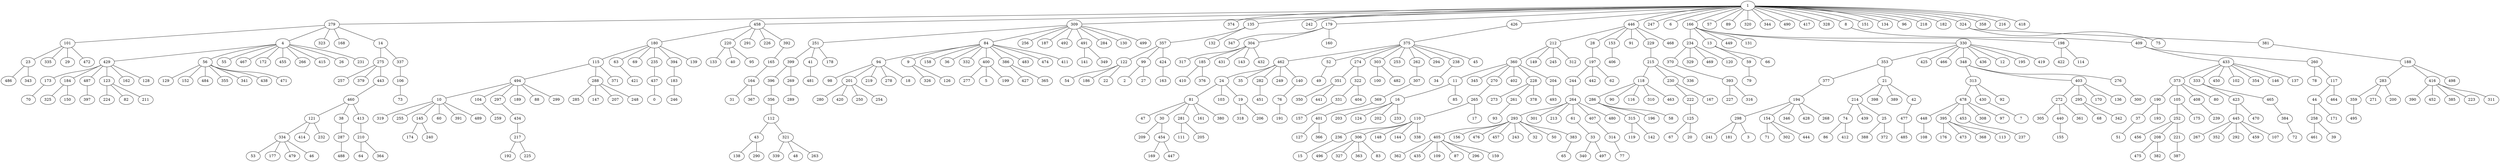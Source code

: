 strict graph G {
1;
279;
458;
309;
374;
135;
242;
179;
426;
446;
247;
6;
166;
57;
89;
320;
344;
490;
417;
328;
8;
151;
134;
96;
218;
182;
324;
358;
216;
418;
101;
4;
323;
168;
14;
180;
220;
291;
226;
392;
251;
84;
256;
187;
492;
491;
284;
130;
499;
357;
132;
347;
304;
160;
375;
212;
28;
153;
91;
229;
468;
234;
13;
449;
131;
330;
198;
409;
75;
381;
23;
335;
29;
472;
429;
56;
55;
467;
172;
455;
266;
415;
26;
231;
275;
337;
115;
63;
69;
235;
394;
139;
133;
40;
95;
165;
399;
41;
178;
94;
9;
158;
36;
332;
400;
386;
483;
474;
411;
141;
349;
122;
99;
424;
317;
185;
431;
143;
432;
462;
52;
274;
303;
253;
262;
294;
238;
45;
360;
149;
245;
312;
197;
406;
215;
370;
329;
469;
120;
59;
66;
353;
425;
466;
348;
436;
12;
195;
419;
422;
114;
433;
260;
188;
486;
343;
173;
184;
487;
123;
162;
128;
129;
152;
484;
355;
341;
438;
471;
257;
379;
443;
106;
494;
288;
371;
421;
437;
183;
164;
396;
269;
481;
98;
201;
219;
278;
18;
326;
126;
277;
5;
199;
427;
365;
54;
186;
22;
2;
27;
163;
410;
376;
24;
35;
282;
249;
140;
49;
351;
322;
100;
482;
307;
34;
11;
345;
270;
402;
228;
204;
244;
442;
62;
118;
230;
336;
393;
79;
377;
21;
313;
403;
276;
373;
333;
450;
102;
354;
146;
137;
78;
117;
283;
416;
498;
70;
325;
150;
397;
224;
82;
211;
460;
73;
10;
104;
297;
189;
88;
299;
285;
147;
207;
248;
0;
246;
31;
367;
356;
289;
280;
420;
250;
254;
81;
103;
19;
451;
76;
350;
441;
331;
404;
369;
16;
85;
265;
273;
261;
378;
493;
264;
286;
90;
116;
310;
463;
222;
167;
227;
316;
194;
214;
398;
389;
42;
478;
430;
92;
272;
295;
170;
136;
300;
190;
105;
408;
80;
423;
465;
44;
464;
359;
271;
200;
390;
452;
385;
223;
311;
121;
38;
413;
319;
255;
145;
60;
391;
489;
259;
434;
112;
47;
30;
281;
161;
380;
318;
206;
191;
157;
401;
203;
124;
202;
233;
110;
17;
93;
293;
301;
213;
61;
407;
480;
315;
196;
58;
125;
298;
154;
346;
428;
268;
74;
439;
25;
477;
448;
395;
453;
308;
97;
7;
305;
440;
361;
68;
342;
37;
193;
252;
175;
239;
445;
470;
384;
258;
171;
495;
334;
414;
232;
287;
210;
174;
240;
217;
43;
321;
209;
454;
111;
205;
127;
366;
236;
306;
148;
144;
338;
405;
156;
476;
457;
243;
32;
50;
383;
33;
314;
119;
142;
67;
20;
241;
181;
3;
71;
302;
444;
86;
412;
388;
372;
485;
108;
176;
473;
368;
113;
237;
155;
51;
456;
208;
221;
267;
352;
292;
459;
107;
72;
461;
39;
53;
177;
479;
46;
488;
64;
364;
192;
225;
138;
290;
339;
48;
263;
169;
447;
15;
496;
327;
363;
83;
362;
435;
109;
87;
296;
159;
65;
340;
497;
77;
475;
382;
387;
234 -- 370;
84 -- 94;
375 -- 462;
321 -- 339;
228 -- 273;
24 -- 81;
264 -- 61;
401 -- 127;
215 -- 230;
375 -- 45;
220 -- 133;
405 -- 109;
56 -- 152;
405 -- 435;
4 -- 455;
104 -- 259;
204 -- 493;
460 -- 413;
123 -- 211;
370 -- 393;
14 -- 337;
1 -- 134;
221 -- 387;
185 -- 376;
105 -- 175;
1 -- 182;
440 -- 155;
164 -- 367;
264 -- 213;
403 -- 295;
25 -- 388;
21 -- 214;
270 -- 265;
279 -- 4;
330 -- 425;
304 -- 143;
386 -- 427;
315 -- 142;
125 -- 67;
279 -- 101;
234 -- 329;
4 -- 266;
409 -- 260;
23 -- 486;
348 -- 403;
52 -- 49;
84 -- 483;
121 -- 232;
306 -- 83;
275 -- 443;
84 -- 474;
10 -- 60;
458 -- 226;
101 -- 29;
110 -- 338;
56 -- 341;
262 -- 307;
279 -- 14;
1 -- 358;
9 -- 126;
30 -- 454;
429 -- 128;
44 -- 171;
293 -- 405;
220 -- 95;
110 -- 236;
309 -- 256;
4 -- 55;
16 -- 202;
208 -- 382;
375 -- 294;
276 -- 300;
215 -- 336;
315 -- 119;
287 -- 488;
401 -- 366;
491 -- 349;
306 -- 327;
413 -- 210;
395 -- 176;
4 -- 415;
306 -- 363;
154 -- 302;
264 -- 301;
11 -- 85;
118 -- 463;
360 -- 204;
122 -- 54;
16 -- 233;
194 -- 268;
13 -- 66;
56 -- 471;
165 -- 164;
275 -- 257;
37 -- 51;
359 -- 495;
4 -- 429;
373 -- 190;
1 -- 374;
212 -- 149;
33 -- 340;
430 -- 7;
330 -- 466;
331 -- 157;
458 -- 291;
383 -- 65;
375 -- 253;
337 -- 106;
99 -- 27;
4 -- 26;
1 -- 328;
81 -- 161;
395 -- 368;
288 -- 207;
309 -- 84;
396 -- 356;
99 -- 2;
135 -- 132;
357 -- 424;
304 -- 185;
356 -- 112;
462 -- 35;
360 -- 345;
188 -- 283;
260 -- 78;
84 -- 332;
229 -- 215;
1 -- 6;
234 -- 120;
429 -- 123;
198 -- 422;
309 -- 187;
1 -- 320;
309 -- 284;
454 -- 447;
106 -- 73;
118 -- 310;
252 -- 221;
173 -- 70;
115 -- 371;
330 -- 419;
21 -- 42;
405 -- 296;
395 -- 113;
214 -- 74;
84 -- 411;
445 -- 292;
1 -- 309;
135 -- 357;
454 -- 169;
458 -- 220;
1 -- 135;
360 -- 228;
43 -- 138;
110 -- 306;
460 -- 121;
429 -- 487;
164 -- 31;
462 -- 249;
101 -- 472;
197 -- 442;
283 -- 200;
494 -- 297;
313 -- 430;
433 -- 102;
217 -- 225;
295 -- 68;
188 -- 498;
265 -- 110;
252 -- 208;
399 -- 396;
140 -- 76;
194 -- 346;
309 -- 491;
42 -- 477;
293 -- 243;
494 -- 299;
375 -- 262;
399 -- 269;
166 -- 449;
272 -- 361;
494 -- 189;
269 -- 289;
307 -- 369;
373 -- 105;
264 -- 293;
179 -- 304;
462 -- 282;
94 -- 278;
453 -- 237;
122 -- 22;
416 -- 385;
180 -- 69;
10 -- 145;
478 -- 448;
14 -- 275;
238 -- 34;
298 -- 241;
183 -- 246;
322 -- 404;
10 -- 255;
19 -- 206;
1 -- 279;
210 -- 64;
94 -- 98;
198 -- 114;
491 -- 141;
330 -- 353;
293 -- 50;
215 -- 118;
330 -- 348;
115 -- 494;
304 -- 431;
424 -- 163;
293 -- 476;
76 -- 191;
11 -- 16;
84 -- 400;
56 -- 484;
274 -- 351;
313 -- 478;
166 -- 13;
321 -- 263;
434 -- 217;
1 -- 344;
334 -- 479;
309 -- 251;
265 -- 17;
373 -- 80;
407 -- 314;
1 -- 218;
201 -- 254;
154 -- 71;
212 -- 312;
400 -- 5;
433 -- 373;
117 -- 464;
264 -- 480;
298 -- 181;
208 -- 475;
38 -- 287;
334 -- 177;
217 -- 192;
494 -- 104;
251 -- 399;
303 -- 100;
94 -- 201;
321 -- 48;
74 -- 86;
448 -- 108;
392 -- 165;
478 -- 97;
293 -- 32;
228 -- 261;
122 -- 186;
357 -- 122;
230 -- 222;
373 -- 408;
19 -- 318;
145 -- 240;
101 -- 23;
180 -- 235;
322 -- 331;
25 -- 372;
1 -- 151;
494 -- 10;
101 -- 335;
180 -- 115;
443 -- 460;
33 -- 497;
44 -- 258;
357 -- 99;
261 -- 93;
400 -- 277;
121 -- 334;
304 -- 317;
381 -- 188;
84 -- 158;
1 -- 446;
1 -- 247;
201 -- 250;
298 -- 3;
194 -- 154;
460 -- 38;
423 -- 445;
445 -- 459;
429 -- 173;
1 -- 417;
154 -- 444;
21 -- 389;
94 -- 18;
110 -- 144;
426 -- 375;
433 -- 354;
1 -- 324;
445 -- 352;
423 -- 470;
494 -- 88;
1 -- 216;
369 -- 401;
384 -- 72;
230 -- 167;
10 -- 319;
212 -- 360;
197 -- 62;
190 -- 37;
166 -- 234;
458 -- 180;
236 -- 15;
94 -- 219;
275 -- 379;
286 -- 196;
228 -- 378;
84 -- 386;
360 -- 11;
1 -- 89;
272 -- 440;
295 -- 342;
214 -- 25;
123 -- 82;
1 -- 8;
222 -- 125;
1 -- 418;
56 -- 438;
375 -- 274;
400 -- 199;
408 -- 239;
288 -- 285;
166 -- 198;
112 -- 321;
462 -- 140;
252 -- 456;
16 -- 203;
446 -- 212;
403 -- 170;
28 -- 197;
244 -- 264;
194 -- 298;
279 -- 168;
201 -- 420;
478 -- 453;
258 -- 461;
180 -- 139;
4 -- 467;
21 -- 398;
348 -- 313;
286 -- 58;
283 -- 359;
121 -- 414;
185 -- 410;
184 -- 325;
190 -- 193;
334 -- 53;
309 -- 492;
1 -- 96;
293 -- 156;
13 -- 59;
375 -- 238;
314 -- 77;
194 -- 428;
405 -- 159;
10 -- 391;
405 -- 87;
465 -- 384;
458 -- 392;
166 -- 330;
180 -- 63;
403 -- 136;
1 -- 458;
8 -- 409;
81 -- 47;
166 -- 131;
84 -- 36;
478 -- 308;
353 -- 21;
24 -- 103;
1 -- 426;
386 -- 365;
84 -- 9;
214 -- 439;
1 -- 57;
416 -- 390;
477 -- 485;
188 -- 416;
1 -- 490;
179 -- 160;
348 -- 276;
405 -- 362;
115 -- 288;
9 -- 326;
394 -- 183;
288 -- 147;
330 -- 195;
81 -- 30;
210 -- 364;
446 -- 153;
446 -- 91;
293 -- 383;
260 -- 117;
23 -- 343;
433 -- 137;
10 -- 489;
24 -- 19;
437 -- 0;
324 -- 75;
487 -- 397;
110 -- 148;
272 -- 305;
445 -- 267;
118 -- 116;
1 -- 166;
360 -- 270;
123 -- 224;
416 -- 452;
353 -- 377;
333 -- 465;
274 -- 322;
286 -- 315;
74 -- 412;
43 -- 290;
375 -- 52;
30 -- 209;
330 -- 436;
61 -- 33;
264 -- 407;
429 -- 162;
393 -- 227;
105 -- 252;
4 -- 56;
118 -- 286;
403 -- 272;
235 -- 437;
377 -- 194;
433 -- 333;
153 -- 406;
56 -- 129;
125 -- 20;
283 -- 271;
462 -- 24;
4 -- 172;
446 -- 28;
288 -- 248;
395 -- 473;
59 -- 79;
258 -- 39;
433 -- 450;
313 -- 92;
324 -- 381;
81 -- 281;
279 -- 323;
282 -- 451;
180 -- 394;
251 -- 178;
303 -- 482;
351 -- 441;
4 -- 231;
81 -- 380;
304 -- 432;
281 -- 111;
478 -- 395;
179 -- 347;
409 -- 433;
16 -- 124;
117 -- 44;
220 -- 40;
197 -- 244;
1 -- 242;
145 -- 174;
375 -- 303;
429 -- 184;
201 -- 280;
1 -- 179;
309 -- 130;
330 -- 12;
334 -- 46;
281 -- 205;
306 -- 496;
351 -- 350;
333 -- 423;
293 -- 457;
433 -- 146;
63 -- 421;
446 -- 229;
445 -- 107;
212 -- 245;
416 -- 311;
56 -- 355;
234 -- 469;
251 -- 41;
360 -- 402;
446 -- 468;
416 -- 223;
393 -- 316;
118 -- 90;
41 -- 481;
297 -- 434;
184 -- 150;
112 -- 43;
309 -- 499;
}
